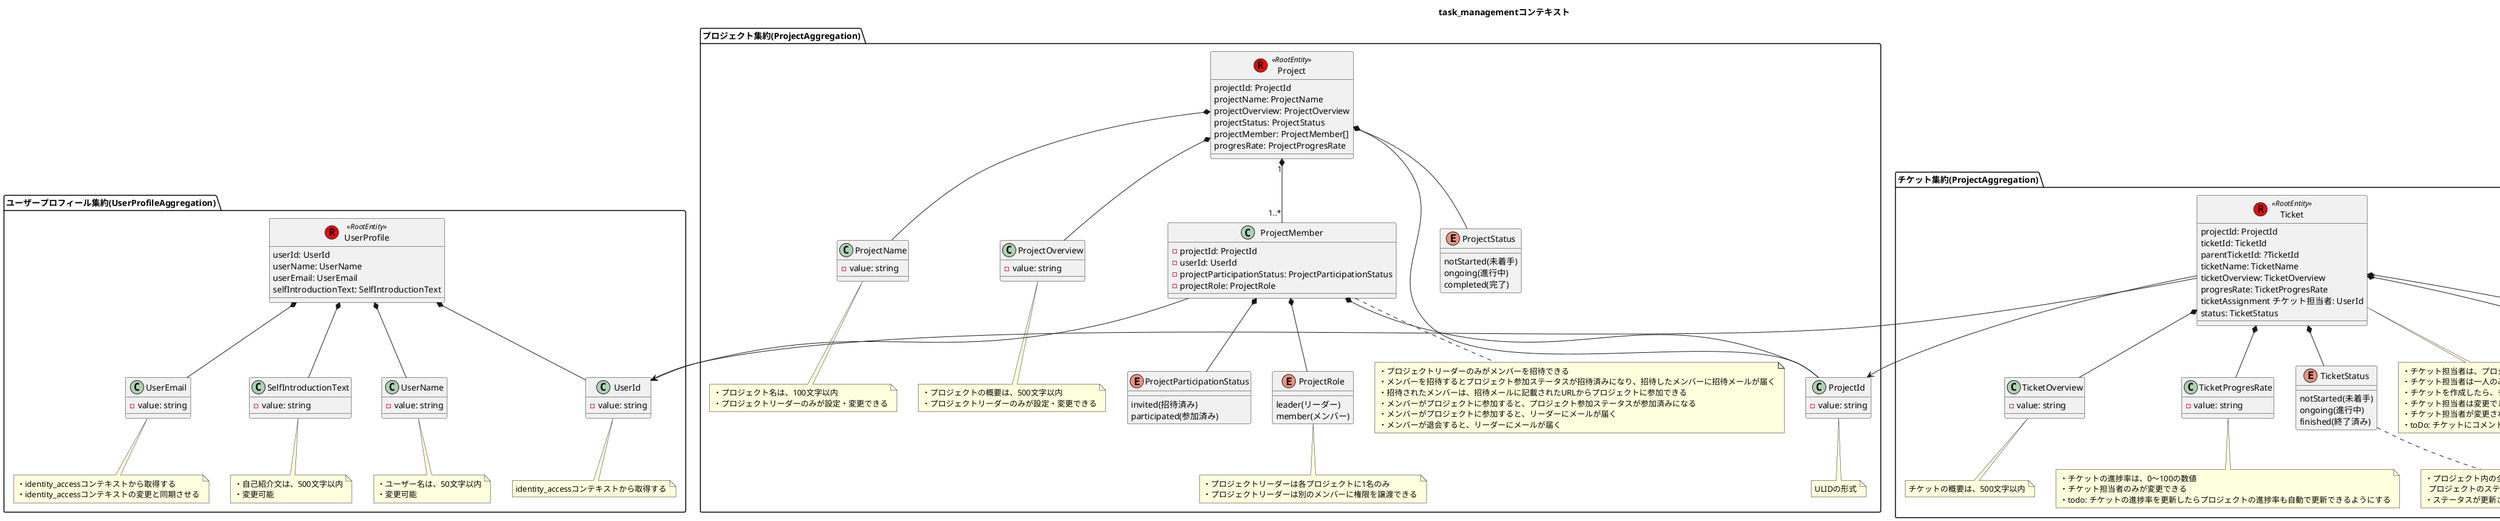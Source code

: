 @startuml task_management

title task_managementコンテキスト

package "ユーザープロフィール集約(UserProfileAggregation)" {
    class UserProfile << (R,red) RootEntity >> {
        userId: UserId
        userName: UserName
        userEmail: UserEmail
        selfIntroductionText: SelfIntroductionText
    }

    class UserName {
        - value: string
    }

    class UserEmail {
        - value: string
    }

    class SelfIntroductionText {
        - value: string
    }

    class UserId {
        - value: string
    }

    note bottom of UserId
        identity_accessコンテキストから取得する
    end note

    note bottom of UserEmail
        ・identity_accessコンテキストから取得する
        ・identity_accessコンテキストの変更と同期させる
    end note

    note bottom of UserName
        ・ユーザー名は、50文字以内
        ・変更可能
    end note

    note bottom of SelfIntroductionText
        ・自己紹介文は、500文字以内
        ・変更可能
    end note

    UserProfile *-down- UserId
    UserProfile *-down- UserName
    UserProfile *-down- UserEmail
    UserProfile *-down- SelfIntroductionText
}

package "プロジェクト集約(ProjectAggregation)" {
    class Project << (R,red) RootEntity >> {
       projectId: ProjectId
       projectName: ProjectName
       projectOverview: ProjectOverview
       projectStatus: ProjectStatus
       projectMember: ProjectMember[]
       progresRate: ProjectProgresRate
    }

    class ProjectId {
        - value: string
    }

    class ProjectName {
        - value: string
    }

    class ProjectOverview {
        - value: string
    }

    enum ProjectStatus {
        notStarted(未着手)
        ongoing(進行中)
        completed(完了)
    }

    class ProjectMember {
        - projectId: ProjectId
        - userId: UserId
        - projectParticipationStatus: ProjectParticipationStatus
        - projectRole: ProjectRole
    }

    enum ProjectParticipationStatus {
        invited(招待済み)
        participated(参加済み)
    }

    enum ProjectRole {
        leader(リーダー)
        member(メンバー)
    }

    note bottom of ProjectRole
        ・プロジェクトリーダーは各プロジェクトに1名のみ
        ・プロジェクトリーダーは別のメンバーに権限を譲渡できる
    end note

    note bottom of ProjectId
        ULIDの形式
    end note

    note bottom of ProjectName
        ・プロジェクト名は、100文字以内
        ・プロジェクトリーダーのみが設定・変更できる
    end note

    note bottom of ProjectOverview
        ・プロジェクトの概要は、500文字以内
        ・プロジェクトリーダーのみが設定・変更できる
    end note

    note bottom of ProjectMember
        ・プロジェクトリーダーのみがメンバーを招待できる
        ・メンバーを招待するとプロジェクト参加ステータスが招待済みになり、招待したメンバーに招待メールが届く
        ・招待されたメンバーは、招待メールに記載されたURLからプロジェクトに参加できる
        ・メンバーがプロジェクトに参加すると、プロジェクト参加ステータスが参加済みになる
        ・メンバーがプロジェクトに参加すると、リーダーにメールが届く
        ・メンバーが退会すると、リーダーにメールが届く
    end note

    Project *-down- ProjectId
    Project *-down- ProjectName
    Project *-down- ProjectOverview
    Project *-down- ProjectStatus
    Project "1" *-down- "1..*" ProjectMember
    ProjectMember *-down- ProjectId
    ProjectMember -down-> UserId
    ProjectMember *-down- ProjectParticipationStatus
    ProjectMember *-down- ProjectRole
}

package "チケット集約(ProjectAggregation)" {
    class Ticket << (R,red) RootEntity >> {
       projectId: ProjectId
       ticketId: TicketId
       parentTicketId: ?TicketId
       ticketName: TicketName
       ticketOverview: TicketOverview
       progresRate: TicketProgresRate
       ticketAssignment チケット担当者: UserId
       status: TicketStatus
    }

    class TicketId {
        - value: string
    }

    class TicketName {
        - value: string
    }

    class TicketOverview {
        - value: string
    }

    class TicketProgresRate {
        - value: string
    }

    enum TicketStatus {
        notStarted(未着手)
        ongoing(進行中)
        finished(終了済み)
    }

    note bottom of Ticket
        ・チケット担当者は、プロジェクトメンバーの中から設定できる
        ・チケット担当者は一人のみ設定可能
        ・チケットを作成したら、チケット担当者に通知がいく
        ・チケット担当者は変更できる
        ・チケット担当者が変更されたら、新しいチケット担当者に通知がいく
        ・toDo: チケットにコメントを残せるようにする
    end note

    note bottom of TicketId
        ・年月日時分秒ミリ秒の形式
        ・プロジェクトごとに一意なID
    end note

    note bottom of TicketName
        ・チケット名は、100文字以内
        ・プロジェクト内で一意な名前を設定する
    end note

    note bottom of TicketOverview
        チケットの概要は、500文字以内
    end note

    note bottom of TicketProgresRate
        ・チケットの進捗率は、0〜100の数値
        ・チケット担当者のみが変更できる
        ・todo: チケットの進捗率を更新したらプロジェクトの進捗率も自動で更新できるようにする
    end note

    note bottom of TicketStatus
        ・プロジェクト内の全てのチケットステータスが終了済みの場合、
          プロジェクトのステータスも終了済みになる
        ・ステータスが更新されたらプロジェクトリーダーに通知がいく
    end note

    Ticket -down-> ProjectId
    Ticket *-down- TicketId
    Ticket *-down- TicketName
    Ticket *-down- TicketOverview
    Ticket *-down- TicketProgresRate
    Ticket *-down- TicketStatus
    Ticket -down-> UserId
}

@enduml